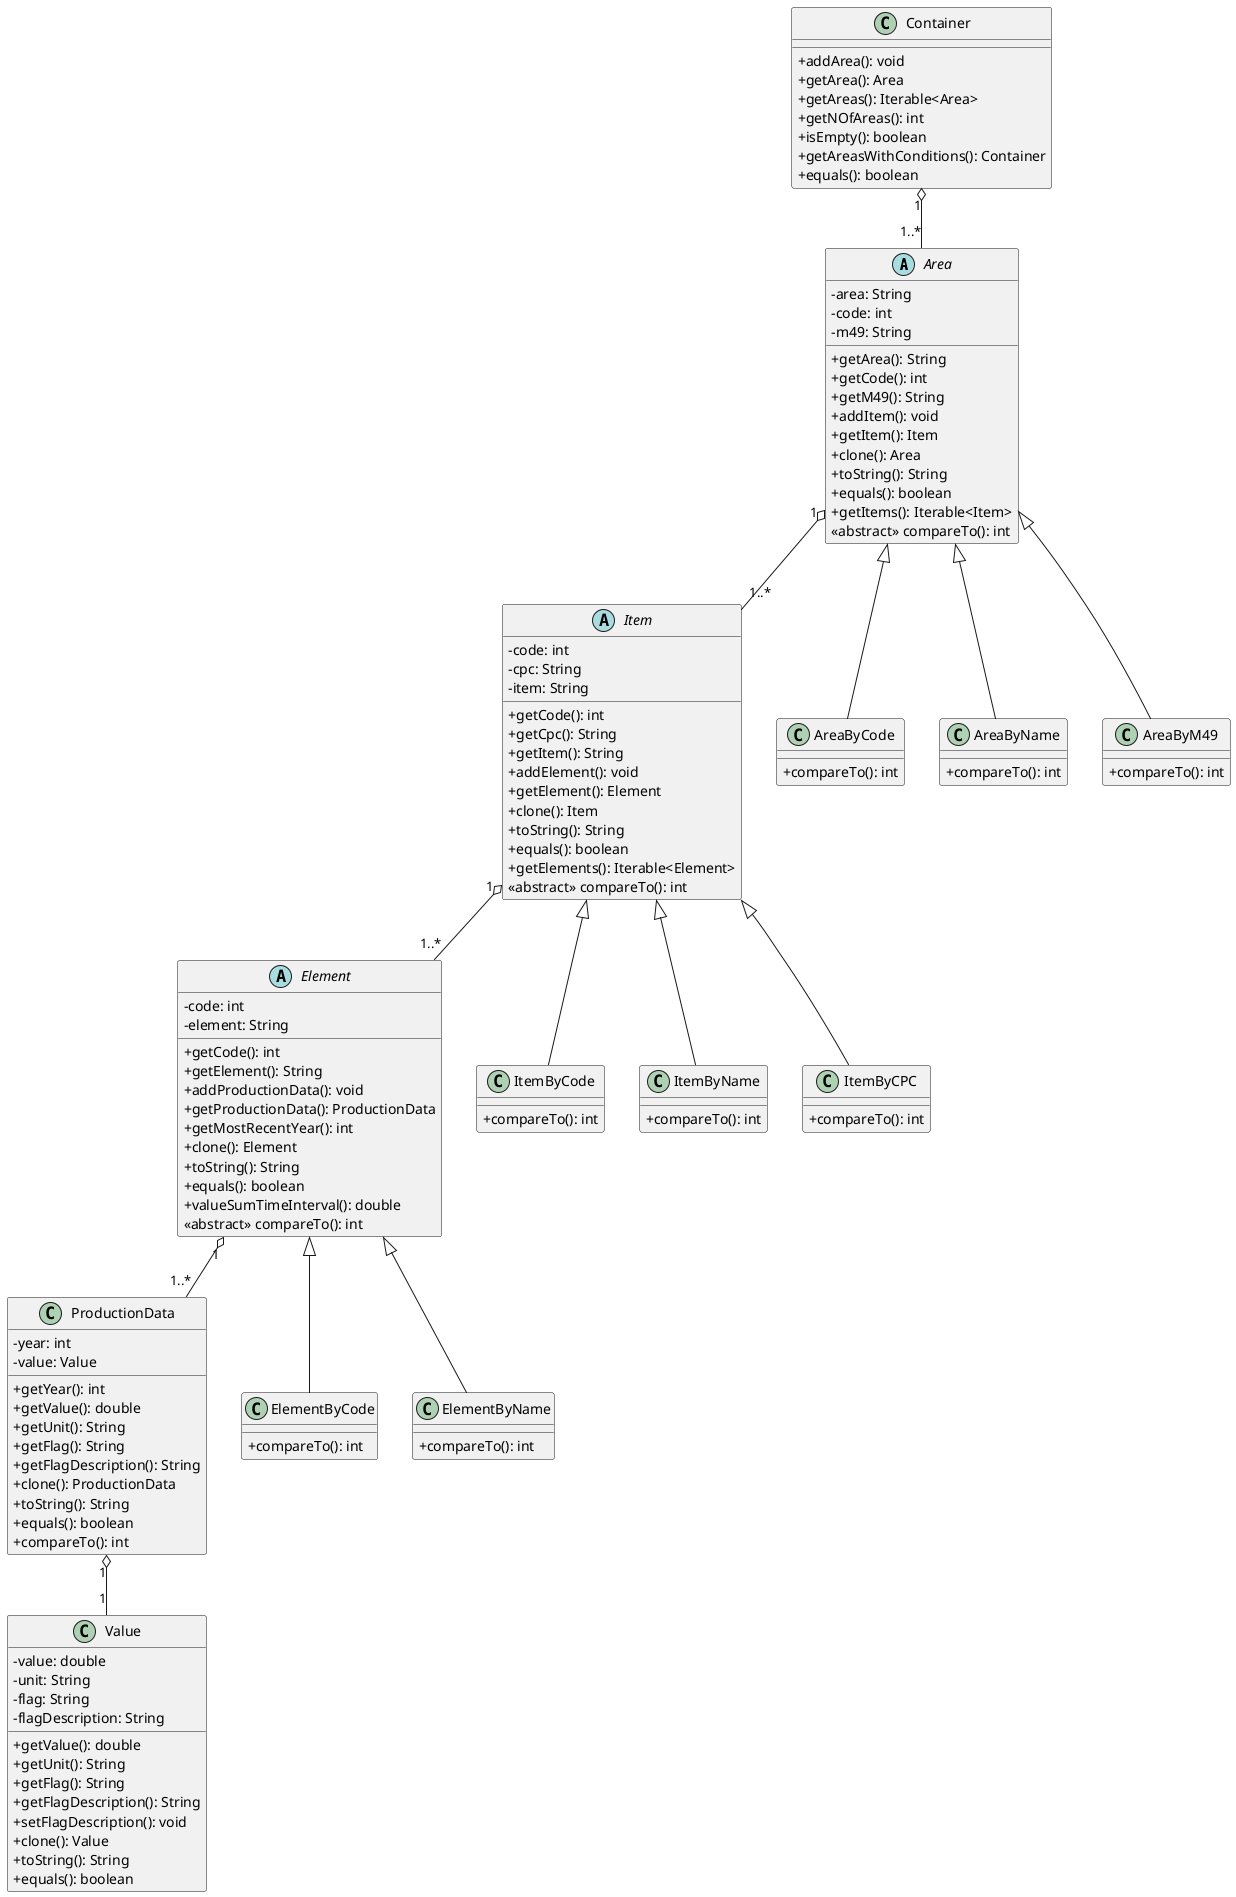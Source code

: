 @startuml CD
skinparam classAttributeIconSize 0

abstract Area {
  - area: String
  - code: int
  - m49: String

  + getArea(): String
  + getCode(): int
  + getM49(): String
  + addItem(): void
  + getItem(): Item
  + clone(): Area
  + toString(): String
  + equals(): boolean
  + getItems(): Iterable<Item>
  <<abstract>> compareTo(): int

}

abstract Item {
  - code: int
  - cpc: String
  - item: String

  + getCode(): int
  + getCpc(): String
  + getItem(): String
  + addElement(): void
  + getElement(): Element
  + clone(): Item
  + toString(): String
  + equals(): boolean
  + getElements(): Iterable<Element>
  <<abstract>> compareTo(): int



}

abstract Element {
  - code: int
  - element: String

  + getCode(): int
  + getElement(): String
  + addProductionData(): void
  + getProductionData(): ProductionData
  + getMostRecentYear(): int
  + clone(): Element
  + toString(): String
  + equals(): boolean
  + valueSumTimeInterval(): double
  <<abstract>> compareTo(): int

}

class ProductionData {
  - year: int
  - value: Value

  + getYear(): int
  + getValue(): double
  + getUnit(): String
  + getFlag(): String
  + getFlagDescription(): String
  + clone(): ProductionData
  + toString(): String
  + equals(): boolean
  + compareTo(): int

}

class Value {
  - value: double
  - unit: String
  - flag: String
  - flagDescription: String

  + getValue(): double
  + getUnit(): String
  + getFlag(): String
  + getFlagDescription(): String
  + setFlagDescription(): void
  + clone(): Value
  + toString(): String
  + equals(): boolean


}

class Container {
  + addArea(): void
  + getArea(): Area
  + getAreas(): Iterable<Area>
  + getNOfAreas(): int
  + isEmpty(): boolean
  + getAreasWithConditions(): Container
  + equals(): boolean


}

Container "1" o-- "1..*" Area
Area "1" o-- "1..*" Item
Item "1" o-- "1..*" Element
Element "1" o-- "1..*" ProductionData
ProductionData "1" o-- "1" Value

class AreaByCode {
  + compareTo(): int

}
class AreaByName {
  + compareTo(): int
}
class AreaByM49 {
  + compareTo(): int
}

class ItemByCode {
  + compareTo(): int
}
class ItemByName {
  + compareTo(): int
}
class ItemByCPC {
  + compareTo(): int
}

class ElementByCode {
  + compareTo(): int
}
class ElementByName {
  + compareTo(): int
}

Area <|-- AreaByCode
Area <|-- AreaByName
Area <|-- AreaByM49

Item <|-- ItemByCode
Item <|-- ItemByName
Item <|-- ItemByCPC

Element <|-- ElementByCode
Element <|-- ElementByName

@enduml
